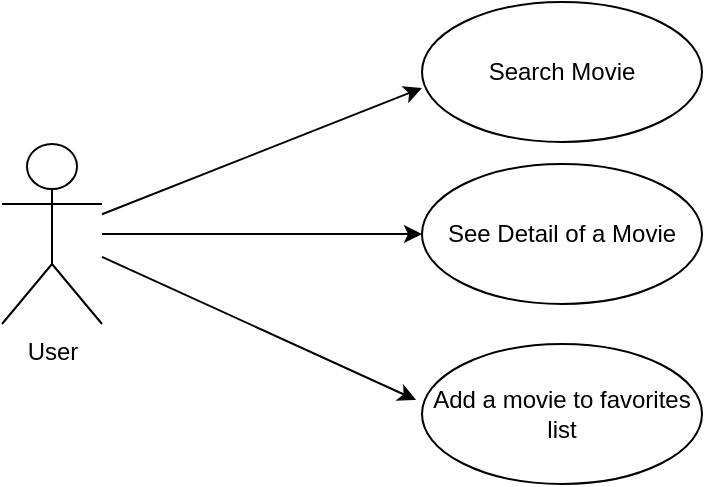 <mxfile version="12.8.0" type="github"><diagram id="DOCvdjkaxSvwiygeSSlw" name="Page-1"><mxGraphModel dx="1408" dy="748" grid="1" gridSize="10" guides="1" tooltips="1" connect="1" arrows="1" fold="1" page="1" pageScale="1" pageWidth="850" pageHeight="1100" math="0" shadow="0"><root><mxCell id="0"/><mxCell id="1" parent="0"/><mxCell id="-M8USE7G71P5Gt9VBdIP-1" value="User" style="shape=umlActor;verticalLabelPosition=bottom;labelBackgroundColor=#ffffff;verticalAlign=top;html=1;" vertex="1" parent="1"><mxGeometry x="50" y="230" width="50" height="90" as="geometry"/></mxCell><mxCell id="-M8USE7G71P5Gt9VBdIP-4" value="Search Movie" style="ellipse;whiteSpace=wrap;html=1;" vertex="1" parent="1"><mxGeometry x="260" y="159" width="140" height="70" as="geometry"/></mxCell><mxCell id="-M8USE7G71P5Gt9VBdIP-6" value="See Detail of a Movie" style="ellipse;whiteSpace=wrap;html=1;" vertex="1" parent="1"><mxGeometry x="260" y="240" width="140" height="70" as="geometry"/></mxCell><mxCell id="-M8USE7G71P5Gt9VBdIP-8" value="Add a movie to favorites list" style="ellipse;whiteSpace=wrap;html=1;" vertex="1" parent="1"><mxGeometry x="260" y="330" width="140" height="70" as="geometry"/></mxCell><mxCell id="-M8USE7G71P5Gt9VBdIP-12" value="" style="endArrow=classic;html=1;entryX=0;entryY=0.614;entryDx=0;entryDy=0;entryPerimeter=0;" edge="1" parent="1" source="-M8USE7G71P5Gt9VBdIP-1" target="-M8USE7G71P5Gt9VBdIP-4"><mxGeometry width="50" height="50" relative="1" as="geometry"><mxPoint x="130" y="250" as="sourcePoint"/><mxPoint x="190" y="220" as="targetPoint"/></mxGeometry></mxCell><mxCell id="-M8USE7G71P5Gt9VBdIP-13" value="" style="endArrow=classic;html=1;entryX=0;entryY=0.5;entryDx=0;entryDy=0;" edge="1" parent="1" source="-M8USE7G71P5Gt9VBdIP-1" target="-M8USE7G71P5Gt9VBdIP-6"><mxGeometry width="50" height="50" relative="1" as="geometry"><mxPoint x="160" y="275" as="sourcePoint"/><mxPoint x="240" y="274.5" as="targetPoint"/></mxGeometry></mxCell><mxCell id="-M8USE7G71P5Gt9VBdIP-14" value="" style="endArrow=classic;html=1;entryX=-0.021;entryY=0.4;entryDx=0;entryDy=0;entryPerimeter=0;" edge="1" parent="1" source="-M8USE7G71P5Gt9VBdIP-1" target="-M8USE7G71P5Gt9VBdIP-8"><mxGeometry width="50" height="50" relative="1" as="geometry"><mxPoint x="160" y="300" as="sourcePoint"/><mxPoint x="240" y="320" as="targetPoint"/></mxGeometry></mxCell></root></mxGraphModel></diagram></mxfile>
